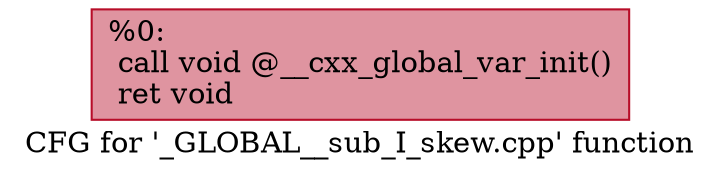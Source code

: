 digraph "CFG for '_GLOBAL__sub_I_skew.cpp' function" {
	label="CFG for '_GLOBAL__sub_I_skew.cpp' function";

	Node0x1f432791520 [shape=record,color="#b70d28ff", style=filled, fillcolor="#b70d2870",label="{%0:\l  call void @__cxx_global_var_init()\l  ret void\l}"];
}

